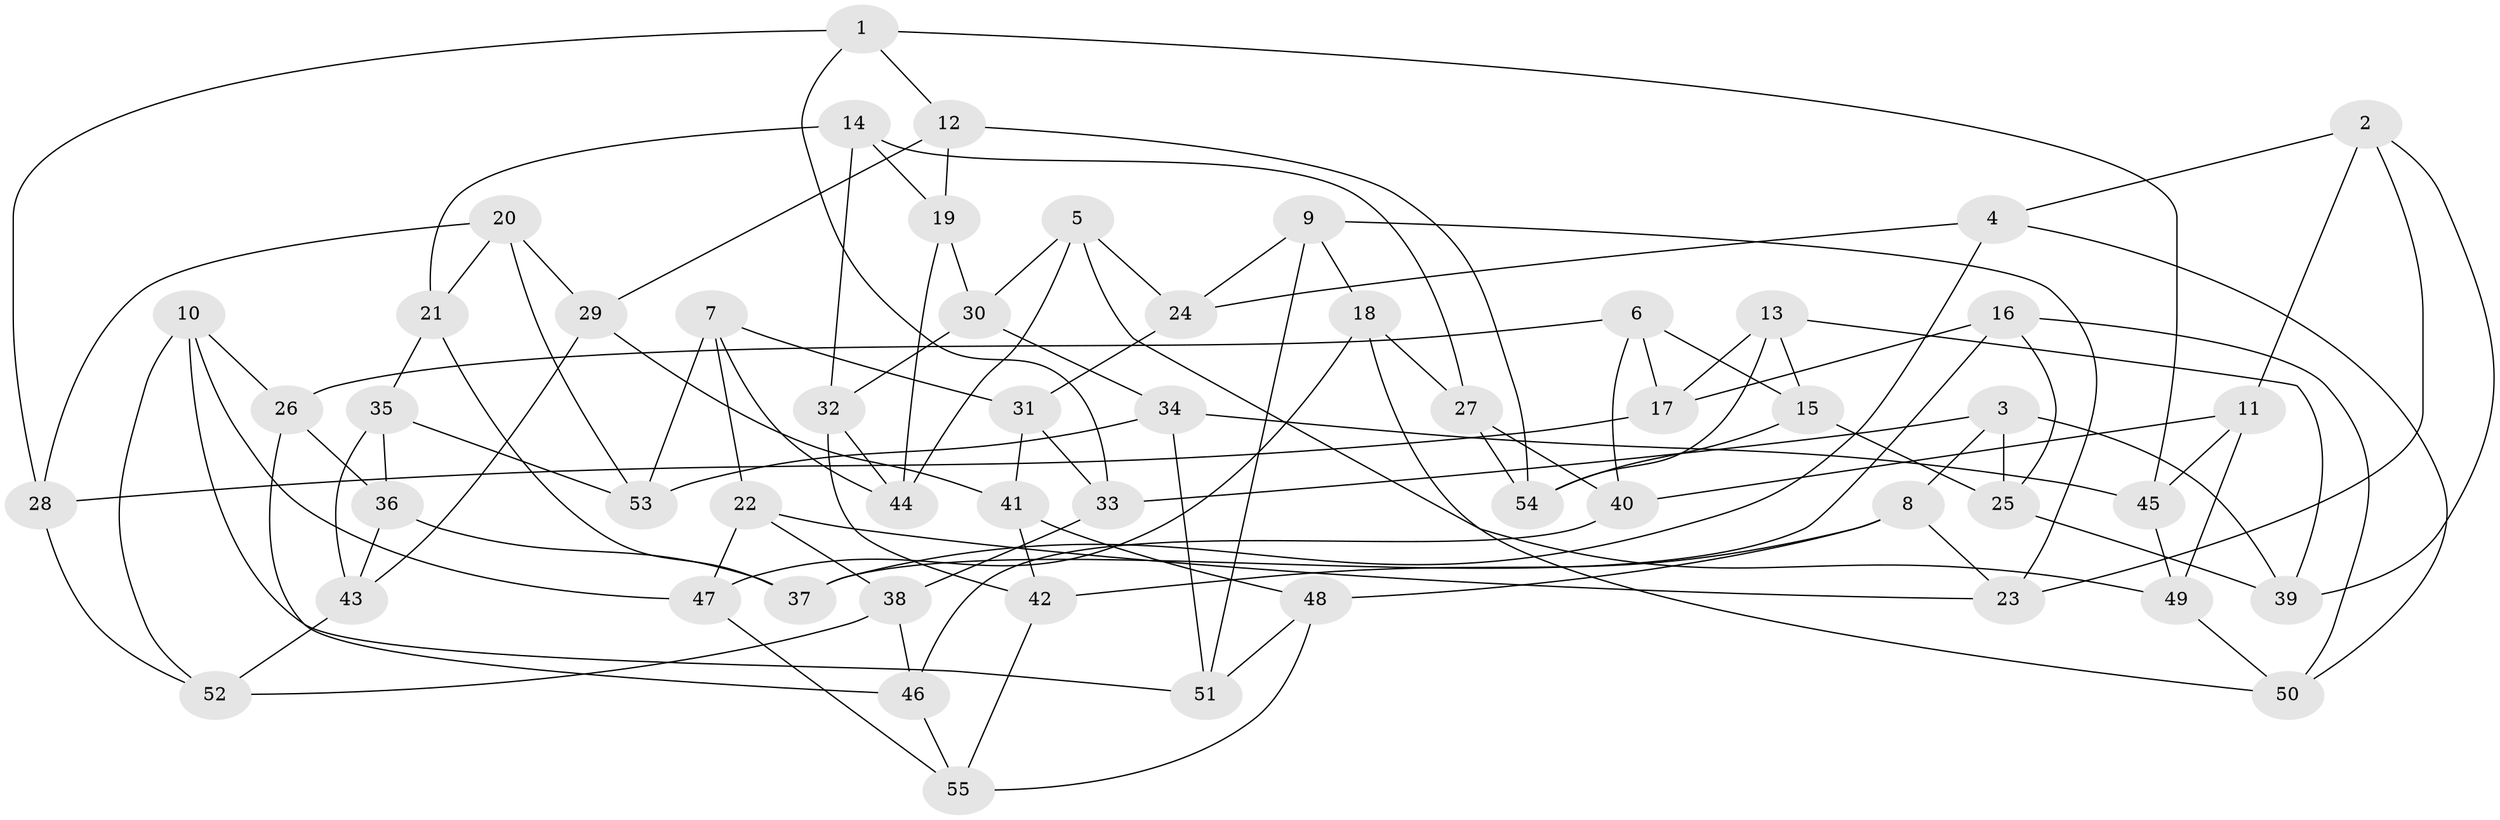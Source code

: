 // coarse degree distribution, {3: 0.11764705882352941, 5: 0.23529411764705882, 4: 0.35294117647058826, 6: 0.29411764705882354}
// Generated by graph-tools (version 1.1) at 2025/38/03/04/25 23:38:15]
// undirected, 55 vertices, 110 edges
graph export_dot {
  node [color=gray90,style=filled];
  1;
  2;
  3;
  4;
  5;
  6;
  7;
  8;
  9;
  10;
  11;
  12;
  13;
  14;
  15;
  16;
  17;
  18;
  19;
  20;
  21;
  22;
  23;
  24;
  25;
  26;
  27;
  28;
  29;
  30;
  31;
  32;
  33;
  34;
  35;
  36;
  37;
  38;
  39;
  40;
  41;
  42;
  43;
  44;
  45;
  46;
  47;
  48;
  49;
  50;
  51;
  52;
  53;
  54;
  55;
  1 -- 33;
  1 -- 12;
  1 -- 45;
  1 -- 28;
  2 -- 4;
  2 -- 11;
  2 -- 23;
  2 -- 39;
  3 -- 39;
  3 -- 8;
  3 -- 25;
  3 -- 33;
  4 -- 24;
  4 -- 50;
  4 -- 37;
  5 -- 30;
  5 -- 24;
  5 -- 44;
  5 -- 49;
  6 -- 17;
  6 -- 26;
  6 -- 40;
  6 -- 15;
  7 -- 22;
  7 -- 53;
  7 -- 44;
  7 -- 31;
  8 -- 23;
  8 -- 42;
  8 -- 48;
  9 -- 51;
  9 -- 24;
  9 -- 23;
  9 -- 18;
  10 -- 26;
  10 -- 47;
  10 -- 51;
  10 -- 52;
  11 -- 49;
  11 -- 40;
  11 -- 45;
  12 -- 29;
  12 -- 54;
  12 -- 19;
  13 -- 54;
  13 -- 17;
  13 -- 15;
  13 -- 39;
  14 -- 19;
  14 -- 32;
  14 -- 21;
  14 -- 27;
  15 -- 25;
  15 -- 54;
  16 -- 25;
  16 -- 50;
  16 -- 37;
  16 -- 17;
  17 -- 28;
  18 -- 47;
  18 -- 27;
  18 -- 50;
  19 -- 44;
  19 -- 30;
  20 -- 29;
  20 -- 53;
  20 -- 28;
  20 -- 21;
  21 -- 35;
  21 -- 37;
  22 -- 38;
  22 -- 47;
  22 -- 23;
  24 -- 31;
  25 -- 39;
  26 -- 36;
  26 -- 46;
  27 -- 54;
  27 -- 40;
  28 -- 52;
  29 -- 43;
  29 -- 41;
  30 -- 32;
  30 -- 34;
  31 -- 33;
  31 -- 41;
  32 -- 42;
  32 -- 44;
  33 -- 38;
  34 -- 51;
  34 -- 53;
  34 -- 45;
  35 -- 43;
  35 -- 53;
  35 -- 36;
  36 -- 43;
  36 -- 37;
  38 -- 46;
  38 -- 52;
  40 -- 46;
  41 -- 48;
  41 -- 42;
  42 -- 55;
  43 -- 52;
  45 -- 49;
  46 -- 55;
  47 -- 55;
  48 -- 55;
  48 -- 51;
  49 -- 50;
}
